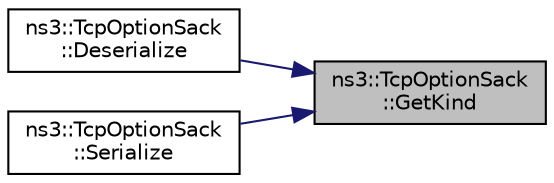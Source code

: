 digraph "ns3::TcpOptionSack::GetKind"
{
 // LATEX_PDF_SIZE
  edge [fontname="Helvetica",fontsize="10",labelfontname="Helvetica",labelfontsize="10"];
  node [fontname="Helvetica",fontsize="10",shape=record];
  rankdir="RL";
  Node1 [label="ns3::TcpOptionSack\l::GetKind",height=0.2,width=0.4,color="black", fillcolor="grey75", style="filled", fontcolor="black",tooltip="Get the ‘kind’ (as in RFC 793) of this option."];
  Node1 -> Node2 [dir="back",color="midnightblue",fontsize="10",style="solid",fontname="Helvetica"];
  Node2 [label="ns3::TcpOptionSack\l::Deserialize",height=0.2,width=0.4,color="black", fillcolor="white", style="filled",URL="$classns3_1_1_tcp_option_sack.html#a8bc60b729045eb21b194d9ead50418e9",tooltip="Deserialize the Option from a buffer iterator."];
  Node1 -> Node3 [dir="back",color="midnightblue",fontsize="10",style="solid",fontname="Helvetica"];
  Node3 [label="ns3::TcpOptionSack\l::Serialize",height=0.2,width=0.4,color="black", fillcolor="white", style="filled",URL="$classns3_1_1_tcp_option_sack.html#a6e1042fb8d7ca08ff49b0c5bd7d95791",tooltip="Serialize the Option to a buffer iterator."];
}
